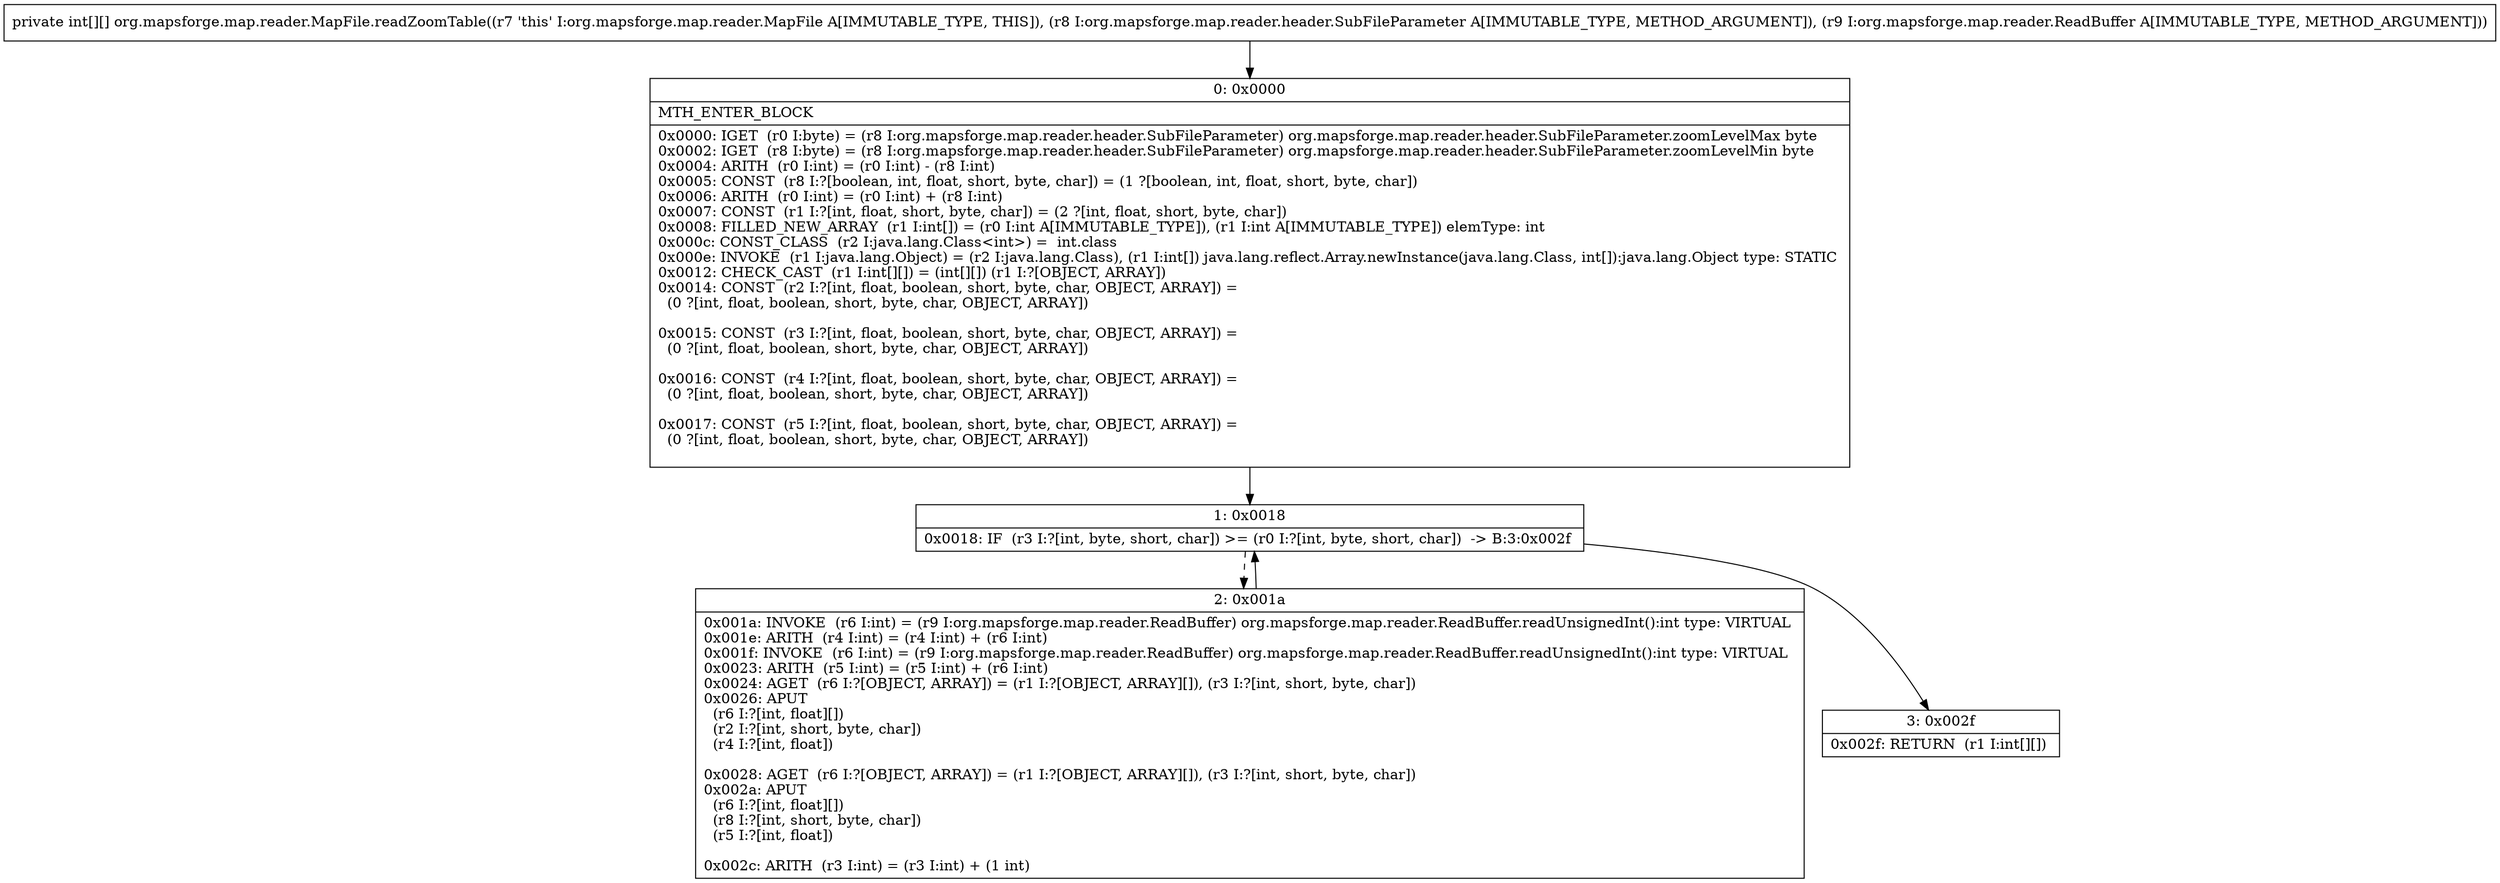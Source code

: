digraph "CFG fororg.mapsforge.map.reader.MapFile.readZoomTable(Lorg\/mapsforge\/map\/reader\/header\/SubFileParameter;Lorg\/mapsforge\/map\/reader\/ReadBuffer;)[[I" {
Node_0 [shape=record,label="{0\:\ 0x0000|MTH_ENTER_BLOCK\l|0x0000: IGET  (r0 I:byte) = (r8 I:org.mapsforge.map.reader.header.SubFileParameter) org.mapsforge.map.reader.header.SubFileParameter.zoomLevelMax byte \l0x0002: IGET  (r8 I:byte) = (r8 I:org.mapsforge.map.reader.header.SubFileParameter) org.mapsforge.map.reader.header.SubFileParameter.zoomLevelMin byte \l0x0004: ARITH  (r0 I:int) = (r0 I:int) \- (r8 I:int) \l0x0005: CONST  (r8 I:?[boolean, int, float, short, byte, char]) = (1 ?[boolean, int, float, short, byte, char]) \l0x0006: ARITH  (r0 I:int) = (r0 I:int) + (r8 I:int) \l0x0007: CONST  (r1 I:?[int, float, short, byte, char]) = (2 ?[int, float, short, byte, char]) \l0x0008: FILLED_NEW_ARRAY  (r1 I:int[]) = (r0 I:int A[IMMUTABLE_TYPE]), (r1 I:int A[IMMUTABLE_TYPE]) elemType: int \l0x000c: CONST_CLASS  (r2 I:java.lang.Class\<int\>) =  int.class \l0x000e: INVOKE  (r1 I:java.lang.Object) = (r2 I:java.lang.Class), (r1 I:int[]) java.lang.reflect.Array.newInstance(java.lang.Class, int[]):java.lang.Object type: STATIC \l0x0012: CHECK_CAST  (r1 I:int[][]) = (int[][]) (r1 I:?[OBJECT, ARRAY]) \l0x0014: CONST  (r2 I:?[int, float, boolean, short, byte, char, OBJECT, ARRAY]) = \l  (0 ?[int, float, boolean, short, byte, char, OBJECT, ARRAY])\l \l0x0015: CONST  (r3 I:?[int, float, boolean, short, byte, char, OBJECT, ARRAY]) = \l  (0 ?[int, float, boolean, short, byte, char, OBJECT, ARRAY])\l \l0x0016: CONST  (r4 I:?[int, float, boolean, short, byte, char, OBJECT, ARRAY]) = \l  (0 ?[int, float, boolean, short, byte, char, OBJECT, ARRAY])\l \l0x0017: CONST  (r5 I:?[int, float, boolean, short, byte, char, OBJECT, ARRAY]) = \l  (0 ?[int, float, boolean, short, byte, char, OBJECT, ARRAY])\l \l}"];
Node_1 [shape=record,label="{1\:\ 0x0018|0x0018: IF  (r3 I:?[int, byte, short, char]) \>= (r0 I:?[int, byte, short, char])  \-\> B:3:0x002f \l}"];
Node_2 [shape=record,label="{2\:\ 0x001a|0x001a: INVOKE  (r6 I:int) = (r9 I:org.mapsforge.map.reader.ReadBuffer) org.mapsforge.map.reader.ReadBuffer.readUnsignedInt():int type: VIRTUAL \l0x001e: ARITH  (r4 I:int) = (r4 I:int) + (r6 I:int) \l0x001f: INVOKE  (r6 I:int) = (r9 I:org.mapsforge.map.reader.ReadBuffer) org.mapsforge.map.reader.ReadBuffer.readUnsignedInt():int type: VIRTUAL \l0x0023: ARITH  (r5 I:int) = (r5 I:int) + (r6 I:int) \l0x0024: AGET  (r6 I:?[OBJECT, ARRAY]) = (r1 I:?[OBJECT, ARRAY][]), (r3 I:?[int, short, byte, char]) \l0x0026: APUT  \l  (r6 I:?[int, float][])\l  (r2 I:?[int, short, byte, char])\l  (r4 I:?[int, float])\l \l0x0028: AGET  (r6 I:?[OBJECT, ARRAY]) = (r1 I:?[OBJECT, ARRAY][]), (r3 I:?[int, short, byte, char]) \l0x002a: APUT  \l  (r6 I:?[int, float][])\l  (r8 I:?[int, short, byte, char])\l  (r5 I:?[int, float])\l \l0x002c: ARITH  (r3 I:int) = (r3 I:int) + (1 int) \l}"];
Node_3 [shape=record,label="{3\:\ 0x002f|0x002f: RETURN  (r1 I:int[][]) \l}"];
MethodNode[shape=record,label="{private int[][] org.mapsforge.map.reader.MapFile.readZoomTable((r7 'this' I:org.mapsforge.map.reader.MapFile A[IMMUTABLE_TYPE, THIS]), (r8 I:org.mapsforge.map.reader.header.SubFileParameter A[IMMUTABLE_TYPE, METHOD_ARGUMENT]), (r9 I:org.mapsforge.map.reader.ReadBuffer A[IMMUTABLE_TYPE, METHOD_ARGUMENT])) }"];
MethodNode -> Node_0;
Node_0 -> Node_1;
Node_1 -> Node_2[style=dashed];
Node_1 -> Node_3;
Node_2 -> Node_1;
}

